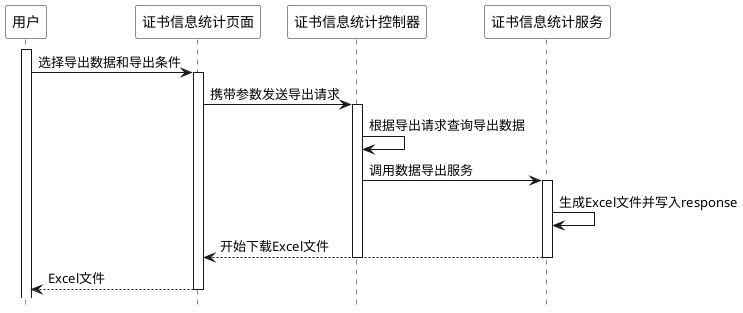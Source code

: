 @startuml certification_statistic_export

hide footbox
skinparam sequence {
  ParticipantBackgroundColor #ffffff
  ParticipantFontColor #000000
}

participant 用户
participant 证书信息统计页面
participant 证书信息统计控制器
participant 证书信息统计服务

activate 用户
用户 -> 证书信息统计页面: 选择导出数据和导出条件
activate 证书信息统计页面

证书信息统计页面 -> 证书信息统计控制器: 携带参数发送导出请求
activate 证书信息统计控制器

证书信息统计控制器 -> 证书信息统计控制器: 根据导出请求查询导出数据

证书信息统计控制器 -> 证书信息统计服务: 调用数据导出服务
activate 证书信息统计服务

证书信息统计服务 -> 证书信息统计服务: 生成Excel文件并写入response
证书信息统计服务 --> 证书信息统计页面: 开始下载Excel文件

deactivate 证书信息统计服务
deactivate 证书信息统计控制器

证书信息统计页面 --> 用户: Excel文件

deactivate 证书信息统计页面

@enduml